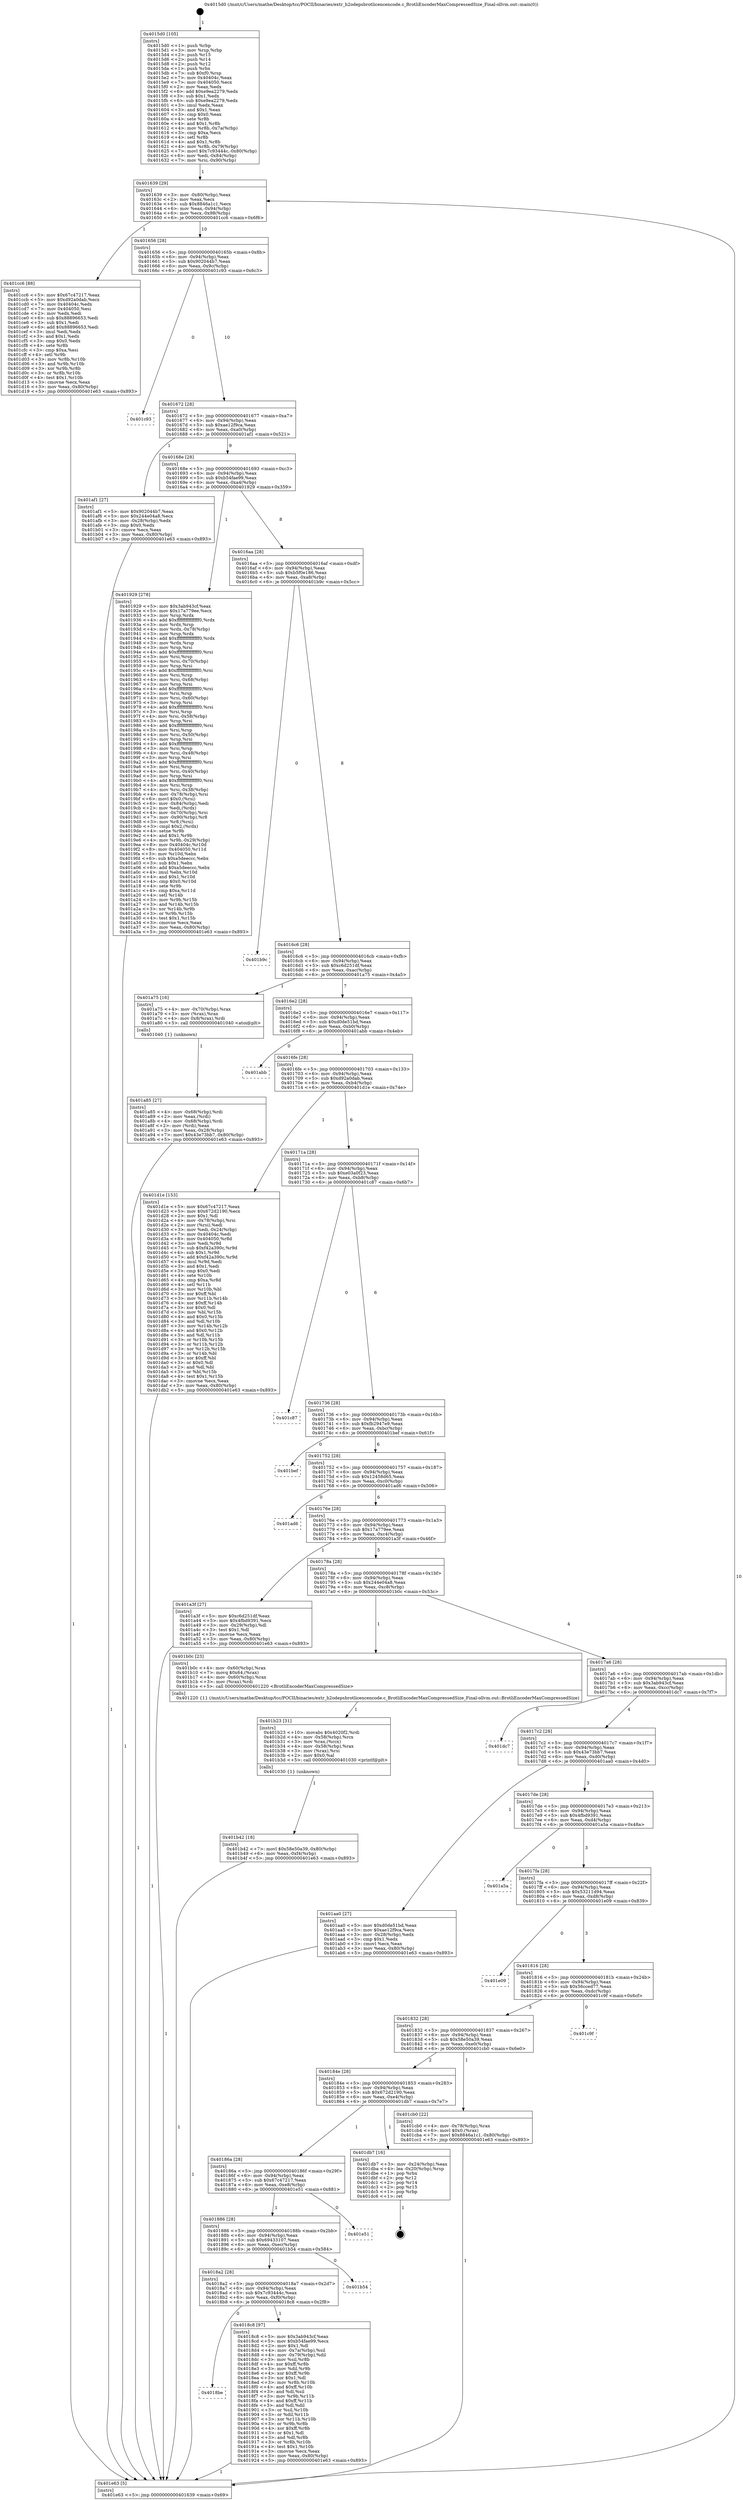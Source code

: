 digraph "0x4015d0" {
  label = "0x4015d0 (/mnt/c/Users/mathe/Desktop/tcc/POCII/binaries/extr_h2odepsbrotlicencencode.c_BrotliEncoderMaxCompressedSize_Final-ollvm.out::main(0))"
  labelloc = "t"
  node[shape=record]

  Entry [label="",width=0.3,height=0.3,shape=circle,fillcolor=black,style=filled]
  "0x401639" [label="{
     0x401639 [29]\l
     | [instrs]\l
     &nbsp;&nbsp;0x401639 \<+3\>: mov -0x80(%rbp),%eax\l
     &nbsp;&nbsp;0x40163c \<+2\>: mov %eax,%ecx\l
     &nbsp;&nbsp;0x40163e \<+6\>: sub $0x8846a1c1,%ecx\l
     &nbsp;&nbsp;0x401644 \<+6\>: mov %eax,-0x94(%rbp)\l
     &nbsp;&nbsp;0x40164a \<+6\>: mov %ecx,-0x98(%rbp)\l
     &nbsp;&nbsp;0x401650 \<+6\>: je 0000000000401cc6 \<main+0x6f6\>\l
  }"]
  "0x401cc6" [label="{
     0x401cc6 [88]\l
     | [instrs]\l
     &nbsp;&nbsp;0x401cc6 \<+5\>: mov $0x67c47217,%eax\l
     &nbsp;&nbsp;0x401ccb \<+5\>: mov $0xd92a0dab,%ecx\l
     &nbsp;&nbsp;0x401cd0 \<+7\>: mov 0x40404c,%edx\l
     &nbsp;&nbsp;0x401cd7 \<+7\>: mov 0x404050,%esi\l
     &nbsp;&nbsp;0x401cde \<+2\>: mov %edx,%edi\l
     &nbsp;&nbsp;0x401ce0 \<+6\>: sub $0x88896653,%edi\l
     &nbsp;&nbsp;0x401ce6 \<+3\>: sub $0x1,%edi\l
     &nbsp;&nbsp;0x401ce9 \<+6\>: add $0x88896653,%edi\l
     &nbsp;&nbsp;0x401cef \<+3\>: imul %edi,%edx\l
     &nbsp;&nbsp;0x401cf2 \<+3\>: and $0x1,%edx\l
     &nbsp;&nbsp;0x401cf5 \<+3\>: cmp $0x0,%edx\l
     &nbsp;&nbsp;0x401cf8 \<+4\>: sete %r8b\l
     &nbsp;&nbsp;0x401cfc \<+3\>: cmp $0xa,%esi\l
     &nbsp;&nbsp;0x401cff \<+4\>: setl %r9b\l
     &nbsp;&nbsp;0x401d03 \<+3\>: mov %r8b,%r10b\l
     &nbsp;&nbsp;0x401d06 \<+3\>: and %r9b,%r10b\l
     &nbsp;&nbsp;0x401d09 \<+3\>: xor %r9b,%r8b\l
     &nbsp;&nbsp;0x401d0c \<+3\>: or %r8b,%r10b\l
     &nbsp;&nbsp;0x401d0f \<+4\>: test $0x1,%r10b\l
     &nbsp;&nbsp;0x401d13 \<+3\>: cmovne %ecx,%eax\l
     &nbsp;&nbsp;0x401d16 \<+3\>: mov %eax,-0x80(%rbp)\l
     &nbsp;&nbsp;0x401d19 \<+5\>: jmp 0000000000401e63 \<main+0x893\>\l
  }"]
  "0x401656" [label="{
     0x401656 [28]\l
     | [instrs]\l
     &nbsp;&nbsp;0x401656 \<+5\>: jmp 000000000040165b \<main+0x8b\>\l
     &nbsp;&nbsp;0x40165b \<+6\>: mov -0x94(%rbp),%eax\l
     &nbsp;&nbsp;0x401661 \<+5\>: sub $0x902044b7,%eax\l
     &nbsp;&nbsp;0x401666 \<+6\>: mov %eax,-0x9c(%rbp)\l
     &nbsp;&nbsp;0x40166c \<+6\>: je 0000000000401c93 \<main+0x6c3\>\l
  }"]
  Exit [label="",width=0.3,height=0.3,shape=circle,fillcolor=black,style=filled,peripheries=2]
  "0x401c93" [label="{
     0x401c93\l
  }", style=dashed]
  "0x401672" [label="{
     0x401672 [28]\l
     | [instrs]\l
     &nbsp;&nbsp;0x401672 \<+5\>: jmp 0000000000401677 \<main+0xa7\>\l
     &nbsp;&nbsp;0x401677 \<+6\>: mov -0x94(%rbp),%eax\l
     &nbsp;&nbsp;0x40167d \<+5\>: sub $0xae12f9ca,%eax\l
     &nbsp;&nbsp;0x401682 \<+6\>: mov %eax,-0xa0(%rbp)\l
     &nbsp;&nbsp;0x401688 \<+6\>: je 0000000000401af1 \<main+0x521\>\l
  }"]
  "0x401b42" [label="{
     0x401b42 [18]\l
     | [instrs]\l
     &nbsp;&nbsp;0x401b42 \<+7\>: movl $0x58e50a39,-0x80(%rbp)\l
     &nbsp;&nbsp;0x401b49 \<+6\>: mov %eax,-0xf4(%rbp)\l
     &nbsp;&nbsp;0x401b4f \<+5\>: jmp 0000000000401e63 \<main+0x893\>\l
  }"]
  "0x401af1" [label="{
     0x401af1 [27]\l
     | [instrs]\l
     &nbsp;&nbsp;0x401af1 \<+5\>: mov $0x902044b7,%eax\l
     &nbsp;&nbsp;0x401af6 \<+5\>: mov $0x244e04a8,%ecx\l
     &nbsp;&nbsp;0x401afb \<+3\>: mov -0x28(%rbp),%edx\l
     &nbsp;&nbsp;0x401afe \<+3\>: cmp $0x0,%edx\l
     &nbsp;&nbsp;0x401b01 \<+3\>: cmove %ecx,%eax\l
     &nbsp;&nbsp;0x401b04 \<+3\>: mov %eax,-0x80(%rbp)\l
     &nbsp;&nbsp;0x401b07 \<+5\>: jmp 0000000000401e63 \<main+0x893\>\l
  }"]
  "0x40168e" [label="{
     0x40168e [28]\l
     | [instrs]\l
     &nbsp;&nbsp;0x40168e \<+5\>: jmp 0000000000401693 \<main+0xc3\>\l
     &nbsp;&nbsp;0x401693 \<+6\>: mov -0x94(%rbp),%eax\l
     &nbsp;&nbsp;0x401699 \<+5\>: sub $0xb54fae99,%eax\l
     &nbsp;&nbsp;0x40169e \<+6\>: mov %eax,-0xa4(%rbp)\l
     &nbsp;&nbsp;0x4016a4 \<+6\>: je 0000000000401929 \<main+0x359\>\l
  }"]
  "0x401b23" [label="{
     0x401b23 [31]\l
     | [instrs]\l
     &nbsp;&nbsp;0x401b23 \<+10\>: movabs $0x4020f2,%rdi\l
     &nbsp;&nbsp;0x401b2d \<+4\>: mov -0x58(%rbp),%rcx\l
     &nbsp;&nbsp;0x401b31 \<+3\>: mov %rax,(%rcx)\l
     &nbsp;&nbsp;0x401b34 \<+4\>: mov -0x58(%rbp),%rax\l
     &nbsp;&nbsp;0x401b38 \<+3\>: mov (%rax),%rsi\l
     &nbsp;&nbsp;0x401b3b \<+2\>: mov $0x0,%al\l
     &nbsp;&nbsp;0x401b3d \<+5\>: call 0000000000401030 \<printf@plt\>\l
     | [calls]\l
     &nbsp;&nbsp;0x401030 \{1\} (unknown)\l
  }"]
  "0x401929" [label="{
     0x401929 [278]\l
     | [instrs]\l
     &nbsp;&nbsp;0x401929 \<+5\>: mov $0x3ab943cf,%eax\l
     &nbsp;&nbsp;0x40192e \<+5\>: mov $0x17a779ee,%ecx\l
     &nbsp;&nbsp;0x401933 \<+3\>: mov %rsp,%rdx\l
     &nbsp;&nbsp;0x401936 \<+4\>: add $0xfffffffffffffff0,%rdx\l
     &nbsp;&nbsp;0x40193a \<+3\>: mov %rdx,%rsp\l
     &nbsp;&nbsp;0x40193d \<+4\>: mov %rdx,-0x78(%rbp)\l
     &nbsp;&nbsp;0x401941 \<+3\>: mov %rsp,%rdx\l
     &nbsp;&nbsp;0x401944 \<+4\>: add $0xfffffffffffffff0,%rdx\l
     &nbsp;&nbsp;0x401948 \<+3\>: mov %rdx,%rsp\l
     &nbsp;&nbsp;0x40194b \<+3\>: mov %rsp,%rsi\l
     &nbsp;&nbsp;0x40194e \<+4\>: add $0xfffffffffffffff0,%rsi\l
     &nbsp;&nbsp;0x401952 \<+3\>: mov %rsi,%rsp\l
     &nbsp;&nbsp;0x401955 \<+4\>: mov %rsi,-0x70(%rbp)\l
     &nbsp;&nbsp;0x401959 \<+3\>: mov %rsp,%rsi\l
     &nbsp;&nbsp;0x40195c \<+4\>: add $0xfffffffffffffff0,%rsi\l
     &nbsp;&nbsp;0x401960 \<+3\>: mov %rsi,%rsp\l
     &nbsp;&nbsp;0x401963 \<+4\>: mov %rsi,-0x68(%rbp)\l
     &nbsp;&nbsp;0x401967 \<+3\>: mov %rsp,%rsi\l
     &nbsp;&nbsp;0x40196a \<+4\>: add $0xfffffffffffffff0,%rsi\l
     &nbsp;&nbsp;0x40196e \<+3\>: mov %rsi,%rsp\l
     &nbsp;&nbsp;0x401971 \<+4\>: mov %rsi,-0x60(%rbp)\l
     &nbsp;&nbsp;0x401975 \<+3\>: mov %rsp,%rsi\l
     &nbsp;&nbsp;0x401978 \<+4\>: add $0xfffffffffffffff0,%rsi\l
     &nbsp;&nbsp;0x40197c \<+3\>: mov %rsi,%rsp\l
     &nbsp;&nbsp;0x40197f \<+4\>: mov %rsi,-0x58(%rbp)\l
     &nbsp;&nbsp;0x401983 \<+3\>: mov %rsp,%rsi\l
     &nbsp;&nbsp;0x401986 \<+4\>: add $0xfffffffffffffff0,%rsi\l
     &nbsp;&nbsp;0x40198a \<+3\>: mov %rsi,%rsp\l
     &nbsp;&nbsp;0x40198d \<+4\>: mov %rsi,-0x50(%rbp)\l
     &nbsp;&nbsp;0x401991 \<+3\>: mov %rsp,%rsi\l
     &nbsp;&nbsp;0x401994 \<+4\>: add $0xfffffffffffffff0,%rsi\l
     &nbsp;&nbsp;0x401998 \<+3\>: mov %rsi,%rsp\l
     &nbsp;&nbsp;0x40199b \<+4\>: mov %rsi,-0x48(%rbp)\l
     &nbsp;&nbsp;0x40199f \<+3\>: mov %rsp,%rsi\l
     &nbsp;&nbsp;0x4019a2 \<+4\>: add $0xfffffffffffffff0,%rsi\l
     &nbsp;&nbsp;0x4019a6 \<+3\>: mov %rsi,%rsp\l
     &nbsp;&nbsp;0x4019a9 \<+4\>: mov %rsi,-0x40(%rbp)\l
     &nbsp;&nbsp;0x4019ad \<+3\>: mov %rsp,%rsi\l
     &nbsp;&nbsp;0x4019b0 \<+4\>: add $0xfffffffffffffff0,%rsi\l
     &nbsp;&nbsp;0x4019b4 \<+3\>: mov %rsi,%rsp\l
     &nbsp;&nbsp;0x4019b7 \<+4\>: mov %rsi,-0x38(%rbp)\l
     &nbsp;&nbsp;0x4019bb \<+4\>: mov -0x78(%rbp),%rsi\l
     &nbsp;&nbsp;0x4019bf \<+6\>: movl $0x0,(%rsi)\l
     &nbsp;&nbsp;0x4019c5 \<+6\>: mov -0x84(%rbp),%edi\l
     &nbsp;&nbsp;0x4019cb \<+2\>: mov %edi,(%rdx)\l
     &nbsp;&nbsp;0x4019cd \<+4\>: mov -0x70(%rbp),%rsi\l
     &nbsp;&nbsp;0x4019d1 \<+7\>: mov -0x90(%rbp),%r8\l
     &nbsp;&nbsp;0x4019d8 \<+3\>: mov %r8,(%rsi)\l
     &nbsp;&nbsp;0x4019db \<+3\>: cmpl $0x2,(%rdx)\l
     &nbsp;&nbsp;0x4019de \<+4\>: setne %r9b\l
     &nbsp;&nbsp;0x4019e2 \<+4\>: and $0x1,%r9b\l
     &nbsp;&nbsp;0x4019e6 \<+4\>: mov %r9b,-0x29(%rbp)\l
     &nbsp;&nbsp;0x4019ea \<+8\>: mov 0x40404c,%r10d\l
     &nbsp;&nbsp;0x4019f2 \<+8\>: mov 0x404050,%r11d\l
     &nbsp;&nbsp;0x4019fa \<+3\>: mov %r10d,%ebx\l
     &nbsp;&nbsp;0x4019fd \<+6\>: sub $0xa5deeccc,%ebx\l
     &nbsp;&nbsp;0x401a03 \<+3\>: sub $0x1,%ebx\l
     &nbsp;&nbsp;0x401a06 \<+6\>: add $0xa5deeccc,%ebx\l
     &nbsp;&nbsp;0x401a0c \<+4\>: imul %ebx,%r10d\l
     &nbsp;&nbsp;0x401a10 \<+4\>: and $0x1,%r10d\l
     &nbsp;&nbsp;0x401a14 \<+4\>: cmp $0x0,%r10d\l
     &nbsp;&nbsp;0x401a18 \<+4\>: sete %r9b\l
     &nbsp;&nbsp;0x401a1c \<+4\>: cmp $0xa,%r11d\l
     &nbsp;&nbsp;0x401a20 \<+4\>: setl %r14b\l
     &nbsp;&nbsp;0x401a24 \<+3\>: mov %r9b,%r15b\l
     &nbsp;&nbsp;0x401a27 \<+3\>: and %r14b,%r15b\l
     &nbsp;&nbsp;0x401a2a \<+3\>: xor %r14b,%r9b\l
     &nbsp;&nbsp;0x401a2d \<+3\>: or %r9b,%r15b\l
     &nbsp;&nbsp;0x401a30 \<+4\>: test $0x1,%r15b\l
     &nbsp;&nbsp;0x401a34 \<+3\>: cmovne %ecx,%eax\l
     &nbsp;&nbsp;0x401a37 \<+3\>: mov %eax,-0x80(%rbp)\l
     &nbsp;&nbsp;0x401a3a \<+5\>: jmp 0000000000401e63 \<main+0x893\>\l
  }"]
  "0x4016aa" [label="{
     0x4016aa [28]\l
     | [instrs]\l
     &nbsp;&nbsp;0x4016aa \<+5\>: jmp 00000000004016af \<main+0xdf\>\l
     &nbsp;&nbsp;0x4016af \<+6\>: mov -0x94(%rbp),%eax\l
     &nbsp;&nbsp;0x4016b5 \<+5\>: sub $0xb5f0e186,%eax\l
     &nbsp;&nbsp;0x4016ba \<+6\>: mov %eax,-0xa8(%rbp)\l
     &nbsp;&nbsp;0x4016c0 \<+6\>: je 0000000000401b9c \<main+0x5cc\>\l
  }"]
  "0x401a85" [label="{
     0x401a85 [27]\l
     | [instrs]\l
     &nbsp;&nbsp;0x401a85 \<+4\>: mov -0x68(%rbp),%rdi\l
     &nbsp;&nbsp;0x401a89 \<+2\>: mov %eax,(%rdi)\l
     &nbsp;&nbsp;0x401a8b \<+4\>: mov -0x68(%rbp),%rdi\l
     &nbsp;&nbsp;0x401a8f \<+2\>: mov (%rdi),%eax\l
     &nbsp;&nbsp;0x401a91 \<+3\>: mov %eax,-0x28(%rbp)\l
     &nbsp;&nbsp;0x401a94 \<+7\>: movl $0x43e73bb7,-0x80(%rbp)\l
     &nbsp;&nbsp;0x401a9b \<+5\>: jmp 0000000000401e63 \<main+0x893\>\l
  }"]
  "0x401b9c" [label="{
     0x401b9c\l
  }", style=dashed]
  "0x4016c6" [label="{
     0x4016c6 [28]\l
     | [instrs]\l
     &nbsp;&nbsp;0x4016c6 \<+5\>: jmp 00000000004016cb \<main+0xfb\>\l
     &nbsp;&nbsp;0x4016cb \<+6\>: mov -0x94(%rbp),%eax\l
     &nbsp;&nbsp;0x4016d1 \<+5\>: sub $0xc6d251df,%eax\l
     &nbsp;&nbsp;0x4016d6 \<+6\>: mov %eax,-0xac(%rbp)\l
     &nbsp;&nbsp;0x4016dc \<+6\>: je 0000000000401a75 \<main+0x4a5\>\l
  }"]
  "0x4015d0" [label="{
     0x4015d0 [105]\l
     | [instrs]\l
     &nbsp;&nbsp;0x4015d0 \<+1\>: push %rbp\l
     &nbsp;&nbsp;0x4015d1 \<+3\>: mov %rsp,%rbp\l
     &nbsp;&nbsp;0x4015d4 \<+2\>: push %r15\l
     &nbsp;&nbsp;0x4015d6 \<+2\>: push %r14\l
     &nbsp;&nbsp;0x4015d8 \<+2\>: push %r12\l
     &nbsp;&nbsp;0x4015da \<+1\>: push %rbx\l
     &nbsp;&nbsp;0x4015db \<+7\>: sub $0xf0,%rsp\l
     &nbsp;&nbsp;0x4015e2 \<+7\>: mov 0x40404c,%eax\l
     &nbsp;&nbsp;0x4015e9 \<+7\>: mov 0x404050,%ecx\l
     &nbsp;&nbsp;0x4015f0 \<+2\>: mov %eax,%edx\l
     &nbsp;&nbsp;0x4015f2 \<+6\>: add $0xe9ea2279,%edx\l
     &nbsp;&nbsp;0x4015f8 \<+3\>: sub $0x1,%edx\l
     &nbsp;&nbsp;0x4015fb \<+6\>: sub $0xe9ea2279,%edx\l
     &nbsp;&nbsp;0x401601 \<+3\>: imul %edx,%eax\l
     &nbsp;&nbsp;0x401604 \<+3\>: and $0x1,%eax\l
     &nbsp;&nbsp;0x401607 \<+3\>: cmp $0x0,%eax\l
     &nbsp;&nbsp;0x40160a \<+4\>: sete %r8b\l
     &nbsp;&nbsp;0x40160e \<+4\>: and $0x1,%r8b\l
     &nbsp;&nbsp;0x401612 \<+4\>: mov %r8b,-0x7a(%rbp)\l
     &nbsp;&nbsp;0x401616 \<+3\>: cmp $0xa,%ecx\l
     &nbsp;&nbsp;0x401619 \<+4\>: setl %r8b\l
     &nbsp;&nbsp;0x40161d \<+4\>: and $0x1,%r8b\l
     &nbsp;&nbsp;0x401621 \<+4\>: mov %r8b,-0x79(%rbp)\l
     &nbsp;&nbsp;0x401625 \<+7\>: movl $0x7c93444c,-0x80(%rbp)\l
     &nbsp;&nbsp;0x40162c \<+6\>: mov %edi,-0x84(%rbp)\l
     &nbsp;&nbsp;0x401632 \<+7\>: mov %rsi,-0x90(%rbp)\l
  }"]
  "0x401a75" [label="{
     0x401a75 [16]\l
     | [instrs]\l
     &nbsp;&nbsp;0x401a75 \<+4\>: mov -0x70(%rbp),%rax\l
     &nbsp;&nbsp;0x401a79 \<+3\>: mov (%rax),%rax\l
     &nbsp;&nbsp;0x401a7c \<+4\>: mov 0x8(%rax),%rdi\l
     &nbsp;&nbsp;0x401a80 \<+5\>: call 0000000000401040 \<atoi@plt\>\l
     | [calls]\l
     &nbsp;&nbsp;0x401040 \{1\} (unknown)\l
  }"]
  "0x4016e2" [label="{
     0x4016e2 [28]\l
     | [instrs]\l
     &nbsp;&nbsp;0x4016e2 \<+5\>: jmp 00000000004016e7 \<main+0x117\>\l
     &nbsp;&nbsp;0x4016e7 \<+6\>: mov -0x94(%rbp),%eax\l
     &nbsp;&nbsp;0x4016ed \<+5\>: sub $0xd0de51bd,%eax\l
     &nbsp;&nbsp;0x4016f2 \<+6\>: mov %eax,-0xb0(%rbp)\l
     &nbsp;&nbsp;0x4016f8 \<+6\>: je 0000000000401abb \<main+0x4eb\>\l
  }"]
  "0x401e63" [label="{
     0x401e63 [5]\l
     | [instrs]\l
     &nbsp;&nbsp;0x401e63 \<+5\>: jmp 0000000000401639 \<main+0x69\>\l
  }"]
  "0x401abb" [label="{
     0x401abb\l
  }", style=dashed]
  "0x4016fe" [label="{
     0x4016fe [28]\l
     | [instrs]\l
     &nbsp;&nbsp;0x4016fe \<+5\>: jmp 0000000000401703 \<main+0x133\>\l
     &nbsp;&nbsp;0x401703 \<+6\>: mov -0x94(%rbp),%eax\l
     &nbsp;&nbsp;0x401709 \<+5\>: sub $0xd92a0dab,%eax\l
     &nbsp;&nbsp;0x40170e \<+6\>: mov %eax,-0xb4(%rbp)\l
     &nbsp;&nbsp;0x401714 \<+6\>: je 0000000000401d1e \<main+0x74e\>\l
  }"]
  "0x4018be" [label="{
     0x4018be\l
  }", style=dashed]
  "0x401d1e" [label="{
     0x401d1e [153]\l
     | [instrs]\l
     &nbsp;&nbsp;0x401d1e \<+5\>: mov $0x67c47217,%eax\l
     &nbsp;&nbsp;0x401d23 \<+5\>: mov $0x672d2190,%ecx\l
     &nbsp;&nbsp;0x401d28 \<+2\>: mov $0x1,%dl\l
     &nbsp;&nbsp;0x401d2a \<+4\>: mov -0x78(%rbp),%rsi\l
     &nbsp;&nbsp;0x401d2e \<+2\>: mov (%rsi),%edi\l
     &nbsp;&nbsp;0x401d30 \<+3\>: mov %edi,-0x24(%rbp)\l
     &nbsp;&nbsp;0x401d33 \<+7\>: mov 0x40404c,%edi\l
     &nbsp;&nbsp;0x401d3a \<+8\>: mov 0x404050,%r8d\l
     &nbsp;&nbsp;0x401d42 \<+3\>: mov %edi,%r9d\l
     &nbsp;&nbsp;0x401d45 \<+7\>: sub $0xf42a390c,%r9d\l
     &nbsp;&nbsp;0x401d4c \<+4\>: sub $0x1,%r9d\l
     &nbsp;&nbsp;0x401d50 \<+7\>: add $0xf42a390c,%r9d\l
     &nbsp;&nbsp;0x401d57 \<+4\>: imul %r9d,%edi\l
     &nbsp;&nbsp;0x401d5b \<+3\>: and $0x1,%edi\l
     &nbsp;&nbsp;0x401d5e \<+3\>: cmp $0x0,%edi\l
     &nbsp;&nbsp;0x401d61 \<+4\>: sete %r10b\l
     &nbsp;&nbsp;0x401d65 \<+4\>: cmp $0xa,%r8d\l
     &nbsp;&nbsp;0x401d69 \<+4\>: setl %r11b\l
     &nbsp;&nbsp;0x401d6d \<+3\>: mov %r10b,%bl\l
     &nbsp;&nbsp;0x401d70 \<+3\>: xor $0xff,%bl\l
     &nbsp;&nbsp;0x401d73 \<+3\>: mov %r11b,%r14b\l
     &nbsp;&nbsp;0x401d76 \<+4\>: xor $0xff,%r14b\l
     &nbsp;&nbsp;0x401d7a \<+3\>: xor $0x0,%dl\l
     &nbsp;&nbsp;0x401d7d \<+3\>: mov %bl,%r15b\l
     &nbsp;&nbsp;0x401d80 \<+4\>: and $0x0,%r15b\l
     &nbsp;&nbsp;0x401d84 \<+3\>: and %dl,%r10b\l
     &nbsp;&nbsp;0x401d87 \<+3\>: mov %r14b,%r12b\l
     &nbsp;&nbsp;0x401d8a \<+4\>: and $0x0,%r12b\l
     &nbsp;&nbsp;0x401d8e \<+3\>: and %dl,%r11b\l
     &nbsp;&nbsp;0x401d91 \<+3\>: or %r10b,%r15b\l
     &nbsp;&nbsp;0x401d94 \<+3\>: or %r11b,%r12b\l
     &nbsp;&nbsp;0x401d97 \<+3\>: xor %r12b,%r15b\l
     &nbsp;&nbsp;0x401d9a \<+3\>: or %r14b,%bl\l
     &nbsp;&nbsp;0x401d9d \<+3\>: xor $0xff,%bl\l
     &nbsp;&nbsp;0x401da0 \<+3\>: or $0x0,%dl\l
     &nbsp;&nbsp;0x401da3 \<+2\>: and %dl,%bl\l
     &nbsp;&nbsp;0x401da5 \<+3\>: or %bl,%r15b\l
     &nbsp;&nbsp;0x401da8 \<+4\>: test $0x1,%r15b\l
     &nbsp;&nbsp;0x401dac \<+3\>: cmovne %ecx,%eax\l
     &nbsp;&nbsp;0x401daf \<+3\>: mov %eax,-0x80(%rbp)\l
     &nbsp;&nbsp;0x401db2 \<+5\>: jmp 0000000000401e63 \<main+0x893\>\l
  }"]
  "0x40171a" [label="{
     0x40171a [28]\l
     | [instrs]\l
     &nbsp;&nbsp;0x40171a \<+5\>: jmp 000000000040171f \<main+0x14f\>\l
     &nbsp;&nbsp;0x40171f \<+6\>: mov -0x94(%rbp),%eax\l
     &nbsp;&nbsp;0x401725 \<+5\>: sub $0xe03a0f23,%eax\l
     &nbsp;&nbsp;0x40172a \<+6\>: mov %eax,-0xb8(%rbp)\l
     &nbsp;&nbsp;0x401730 \<+6\>: je 0000000000401c87 \<main+0x6b7\>\l
  }"]
  "0x4018c8" [label="{
     0x4018c8 [97]\l
     | [instrs]\l
     &nbsp;&nbsp;0x4018c8 \<+5\>: mov $0x3ab943cf,%eax\l
     &nbsp;&nbsp;0x4018cd \<+5\>: mov $0xb54fae99,%ecx\l
     &nbsp;&nbsp;0x4018d2 \<+2\>: mov $0x1,%dl\l
     &nbsp;&nbsp;0x4018d4 \<+4\>: mov -0x7a(%rbp),%sil\l
     &nbsp;&nbsp;0x4018d8 \<+4\>: mov -0x79(%rbp),%dil\l
     &nbsp;&nbsp;0x4018dc \<+3\>: mov %sil,%r8b\l
     &nbsp;&nbsp;0x4018df \<+4\>: xor $0xff,%r8b\l
     &nbsp;&nbsp;0x4018e3 \<+3\>: mov %dil,%r9b\l
     &nbsp;&nbsp;0x4018e6 \<+4\>: xor $0xff,%r9b\l
     &nbsp;&nbsp;0x4018ea \<+3\>: xor $0x1,%dl\l
     &nbsp;&nbsp;0x4018ed \<+3\>: mov %r8b,%r10b\l
     &nbsp;&nbsp;0x4018f0 \<+4\>: and $0xff,%r10b\l
     &nbsp;&nbsp;0x4018f4 \<+3\>: and %dl,%sil\l
     &nbsp;&nbsp;0x4018f7 \<+3\>: mov %r9b,%r11b\l
     &nbsp;&nbsp;0x4018fa \<+4\>: and $0xff,%r11b\l
     &nbsp;&nbsp;0x4018fe \<+3\>: and %dl,%dil\l
     &nbsp;&nbsp;0x401901 \<+3\>: or %sil,%r10b\l
     &nbsp;&nbsp;0x401904 \<+3\>: or %dil,%r11b\l
     &nbsp;&nbsp;0x401907 \<+3\>: xor %r11b,%r10b\l
     &nbsp;&nbsp;0x40190a \<+3\>: or %r9b,%r8b\l
     &nbsp;&nbsp;0x40190d \<+4\>: xor $0xff,%r8b\l
     &nbsp;&nbsp;0x401911 \<+3\>: or $0x1,%dl\l
     &nbsp;&nbsp;0x401914 \<+3\>: and %dl,%r8b\l
     &nbsp;&nbsp;0x401917 \<+3\>: or %r8b,%r10b\l
     &nbsp;&nbsp;0x40191a \<+4\>: test $0x1,%r10b\l
     &nbsp;&nbsp;0x40191e \<+3\>: cmovne %ecx,%eax\l
     &nbsp;&nbsp;0x401921 \<+3\>: mov %eax,-0x80(%rbp)\l
     &nbsp;&nbsp;0x401924 \<+5\>: jmp 0000000000401e63 \<main+0x893\>\l
  }"]
  "0x401c87" [label="{
     0x401c87\l
  }", style=dashed]
  "0x401736" [label="{
     0x401736 [28]\l
     | [instrs]\l
     &nbsp;&nbsp;0x401736 \<+5\>: jmp 000000000040173b \<main+0x16b\>\l
     &nbsp;&nbsp;0x40173b \<+6\>: mov -0x94(%rbp),%eax\l
     &nbsp;&nbsp;0x401741 \<+5\>: sub $0xfb2947e9,%eax\l
     &nbsp;&nbsp;0x401746 \<+6\>: mov %eax,-0xbc(%rbp)\l
     &nbsp;&nbsp;0x40174c \<+6\>: je 0000000000401bef \<main+0x61f\>\l
  }"]
  "0x4018a2" [label="{
     0x4018a2 [28]\l
     | [instrs]\l
     &nbsp;&nbsp;0x4018a2 \<+5\>: jmp 00000000004018a7 \<main+0x2d7\>\l
     &nbsp;&nbsp;0x4018a7 \<+6\>: mov -0x94(%rbp),%eax\l
     &nbsp;&nbsp;0x4018ad \<+5\>: sub $0x7c93444c,%eax\l
     &nbsp;&nbsp;0x4018b2 \<+6\>: mov %eax,-0xf0(%rbp)\l
     &nbsp;&nbsp;0x4018b8 \<+6\>: je 00000000004018c8 \<main+0x2f8\>\l
  }"]
  "0x401bef" [label="{
     0x401bef\l
  }", style=dashed]
  "0x401752" [label="{
     0x401752 [28]\l
     | [instrs]\l
     &nbsp;&nbsp;0x401752 \<+5\>: jmp 0000000000401757 \<main+0x187\>\l
     &nbsp;&nbsp;0x401757 \<+6\>: mov -0x94(%rbp),%eax\l
     &nbsp;&nbsp;0x40175d \<+5\>: sub $0x12458d65,%eax\l
     &nbsp;&nbsp;0x401762 \<+6\>: mov %eax,-0xc0(%rbp)\l
     &nbsp;&nbsp;0x401768 \<+6\>: je 0000000000401ad6 \<main+0x506\>\l
  }"]
  "0x401b54" [label="{
     0x401b54\l
  }", style=dashed]
  "0x401ad6" [label="{
     0x401ad6\l
  }", style=dashed]
  "0x40176e" [label="{
     0x40176e [28]\l
     | [instrs]\l
     &nbsp;&nbsp;0x40176e \<+5\>: jmp 0000000000401773 \<main+0x1a3\>\l
     &nbsp;&nbsp;0x401773 \<+6\>: mov -0x94(%rbp),%eax\l
     &nbsp;&nbsp;0x401779 \<+5\>: sub $0x17a779ee,%eax\l
     &nbsp;&nbsp;0x40177e \<+6\>: mov %eax,-0xc4(%rbp)\l
     &nbsp;&nbsp;0x401784 \<+6\>: je 0000000000401a3f \<main+0x46f\>\l
  }"]
  "0x401886" [label="{
     0x401886 [28]\l
     | [instrs]\l
     &nbsp;&nbsp;0x401886 \<+5\>: jmp 000000000040188b \<main+0x2bb\>\l
     &nbsp;&nbsp;0x40188b \<+6\>: mov -0x94(%rbp),%eax\l
     &nbsp;&nbsp;0x401891 \<+5\>: sub $0x69433107,%eax\l
     &nbsp;&nbsp;0x401896 \<+6\>: mov %eax,-0xec(%rbp)\l
     &nbsp;&nbsp;0x40189c \<+6\>: je 0000000000401b54 \<main+0x584\>\l
  }"]
  "0x401a3f" [label="{
     0x401a3f [27]\l
     | [instrs]\l
     &nbsp;&nbsp;0x401a3f \<+5\>: mov $0xc6d251df,%eax\l
     &nbsp;&nbsp;0x401a44 \<+5\>: mov $0x4fbd9391,%ecx\l
     &nbsp;&nbsp;0x401a49 \<+3\>: mov -0x29(%rbp),%dl\l
     &nbsp;&nbsp;0x401a4c \<+3\>: test $0x1,%dl\l
     &nbsp;&nbsp;0x401a4f \<+3\>: cmovne %ecx,%eax\l
     &nbsp;&nbsp;0x401a52 \<+3\>: mov %eax,-0x80(%rbp)\l
     &nbsp;&nbsp;0x401a55 \<+5\>: jmp 0000000000401e63 \<main+0x893\>\l
  }"]
  "0x40178a" [label="{
     0x40178a [28]\l
     | [instrs]\l
     &nbsp;&nbsp;0x40178a \<+5\>: jmp 000000000040178f \<main+0x1bf\>\l
     &nbsp;&nbsp;0x40178f \<+6\>: mov -0x94(%rbp),%eax\l
     &nbsp;&nbsp;0x401795 \<+5\>: sub $0x244e04a8,%eax\l
     &nbsp;&nbsp;0x40179a \<+6\>: mov %eax,-0xc8(%rbp)\l
     &nbsp;&nbsp;0x4017a0 \<+6\>: je 0000000000401b0c \<main+0x53c\>\l
  }"]
  "0x401e51" [label="{
     0x401e51\l
  }", style=dashed]
  "0x401b0c" [label="{
     0x401b0c [23]\l
     | [instrs]\l
     &nbsp;&nbsp;0x401b0c \<+4\>: mov -0x60(%rbp),%rax\l
     &nbsp;&nbsp;0x401b10 \<+7\>: movq $0x64,(%rax)\l
     &nbsp;&nbsp;0x401b17 \<+4\>: mov -0x60(%rbp),%rax\l
     &nbsp;&nbsp;0x401b1b \<+3\>: mov (%rax),%rdi\l
     &nbsp;&nbsp;0x401b1e \<+5\>: call 0000000000401220 \<BrotliEncoderMaxCompressedSize\>\l
     | [calls]\l
     &nbsp;&nbsp;0x401220 \{1\} (/mnt/c/Users/mathe/Desktop/tcc/POCII/binaries/extr_h2odepsbrotlicencencode.c_BrotliEncoderMaxCompressedSize_Final-ollvm.out::BrotliEncoderMaxCompressedSize)\l
  }"]
  "0x4017a6" [label="{
     0x4017a6 [28]\l
     | [instrs]\l
     &nbsp;&nbsp;0x4017a6 \<+5\>: jmp 00000000004017ab \<main+0x1db\>\l
     &nbsp;&nbsp;0x4017ab \<+6\>: mov -0x94(%rbp),%eax\l
     &nbsp;&nbsp;0x4017b1 \<+5\>: sub $0x3ab943cf,%eax\l
     &nbsp;&nbsp;0x4017b6 \<+6\>: mov %eax,-0xcc(%rbp)\l
     &nbsp;&nbsp;0x4017bc \<+6\>: je 0000000000401dc7 \<main+0x7f7\>\l
  }"]
  "0x40186a" [label="{
     0x40186a [28]\l
     | [instrs]\l
     &nbsp;&nbsp;0x40186a \<+5\>: jmp 000000000040186f \<main+0x29f\>\l
     &nbsp;&nbsp;0x40186f \<+6\>: mov -0x94(%rbp),%eax\l
     &nbsp;&nbsp;0x401875 \<+5\>: sub $0x67c47217,%eax\l
     &nbsp;&nbsp;0x40187a \<+6\>: mov %eax,-0xe8(%rbp)\l
     &nbsp;&nbsp;0x401880 \<+6\>: je 0000000000401e51 \<main+0x881\>\l
  }"]
  "0x401dc7" [label="{
     0x401dc7\l
  }", style=dashed]
  "0x4017c2" [label="{
     0x4017c2 [28]\l
     | [instrs]\l
     &nbsp;&nbsp;0x4017c2 \<+5\>: jmp 00000000004017c7 \<main+0x1f7\>\l
     &nbsp;&nbsp;0x4017c7 \<+6\>: mov -0x94(%rbp),%eax\l
     &nbsp;&nbsp;0x4017cd \<+5\>: sub $0x43e73bb7,%eax\l
     &nbsp;&nbsp;0x4017d2 \<+6\>: mov %eax,-0xd0(%rbp)\l
     &nbsp;&nbsp;0x4017d8 \<+6\>: je 0000000000401aa0 \<main+0x4d0\>\l
  }"]
  "0x401db7" [label="{
     0x401db7 [16]\l
     | [instrs]\l
     &nbsp;&nbsp;0x401db7 \<+3\>: mov -0x24(%rbp),%eax\l
     &nbsp;&nbsp;0x401dba \<+4\>: lea -0x20(%rbp),%rsp\l
     &nbsp;&nbsp;0x401dbe \<+1\>: pop %rbx\l
     &nbsp;&nbsp;0x401dbf \<+2\>: pop %r12\l
     &nbsp;&nbsp;0x401dc1 \<+2\>: pop %r14\l
     &nbsp;&nbsp;0x401dc3 \<+2\>: pop %r15\l
     &nbsp;&nbsp;0x401dc5 \<+1\>: pop %rbp\l
     &nbsp;&nbsp;0x401dc6 \<+1\>: ret\l
  }"]
  "0x401aa0" [label="{
     0x401aa0 [27]\l
     | [instrs]\l
     &nbsp;&nbsp;0x401aa0 \<+5\>: mov $0xd0de51bd,%eax\l
     &nbsp;&nbsp;0x401aa5 \<+5\>: mov $0xae12f9ca,%ecx\l
     &nbsp;&nbsp;0x401aaa \<+3\>: mov -0x28(%rbp),%edx\l
     &nbsp;&nbsp;0x401aad \<+3\>: cmp $0x1,%edx\l
     &nbsp;&nbsp;0x401ab0 \<+3\>: cmovl %ecx,%eax\l
     &nbsp;&nbsp;0x401ab3 \<+3\>: mov %eax,-0x80(%rbp)\l
     &nbsp;&nbsp;0x401ab6 \<+5\>: jmp 0000000000401e63 \<main+0x893\>\l
  }"]
  "0x4017de" [label="{
     0x4017de [28]\l
     | [instrs]\l
     &nbsp;&nbsp;0x4017de \<+5\>: jmp 00000000004017e3 \<main+0x213\>\l
     &nbsp;&nbsp;0x4017e3 \<+6\>: mov -0x94(%rbp),%eax\l
     &nbsp;&nbsp;0x4017e9 \<+5\>: sub $0x4fbd9391,%eax\l
     &nbsp;&nbsp;0x4017ee \<+6\>: mov %eax,-0xd4(%rbp)\l
     &nbsp;&nbsp;0x4017f4 \<+6\>: je 0000000000401a5a \<main+0x48a\>\l
  }"]
  "0x40184e" [label="{
     0x40184e [28]\l
     | [instrs]\l
     &nbsp;&nbsp;0x40184e \<+5\>: jmp 0000000000401853 \<main+0x283\>\l
     &nbsp;&nbsp;0x401853 \<+6\>: mov -0x94(%rbp),%eax\l
     &nbsp;&nbsp;0x401859 \<+5\>: sub $0x672d2190,%eax\l
     &nbsp;&nbsp;0x40185e \<+6\>: mov %eax,-0xe4(%rbp)\l
     &nbsp;&nbsp;0x401864 \<+6\>: je 0000000000401db7 \<main+0x7e7\>\l
  }"]
  "0x401a5a" [label="{
     0x401a5a\l
  }", style=dashed]
  "0x4017fa" [label="{
     0x4017fa [28]\l
     | [instrs]\l
     &nbsp;&nbsp;0x4017fa \<+5\>: jmp 00000000004017ff \<main+0x22f\>\l
     &nbsp;&nbsp;0x4017ff \<+6\>: mov -0x94(%rbp),%eax\l
     &nbsp;&nbsp;0x401805 \<+5\>: sub $0x53211d94,%eax\l
     &nbsp;&nbsp;0x40180a \<+6\>: mov %eax,-0xd8(%rbp)\l
     &nbsp;&nbsp;0x401810 \<+6\>: je 0000000000401e09 \<main+0x839\>\l
  }"]
  "0x401cb0" [label="{
     0x401cb0 [22]\l
     | [instrs]\l
     &nbsp;&nbsp;0x401cb0 \<+4\>: mov -0x78(%rbp),%rax\l
     &nbsp;&nbsp;0x401cb4 \<+6\>: movl $0x0,(%rax)\l
     &nbsp;&nbsp;0x401cba \<+7\>: movl $0x8846a1c1,-0x80(%rbp)\l
     &nbsp;&nbsp;0x401cc1 \<+5\>: jmp 0000000000401e63 \<main+0x893\>\l
  }"]
  "0x401e09" [label="{
     0x401e09\l
  }", style=dashed]
  "0x401816" [label="{
     0x401816 [28]\l
     | [instrs]\l
     &nbsp;&nbsp;0x401816 \<+5\>: jmp 000000000040181b \<main+0x24b\>\l
     &nbsp;&nbsp;0x40181b \<+6\>: mov -0x94(%rbp),%eax\l
     &nbsp;&nbsp;0x401821 \<+5\>: sub $0x56cced77,%eax\l
     &nbsp;&nbsp;0x401826 \<+6\>: mov %eax,-0xdc(%rbp)\l
     &nbsp;&nbsp;0x40182c \<+6\>: je 0000000000401c9f \<main+0x6cf\>\l
  }"]
  "0x401832" [label="{
     0x401832 [28]\l
     | [instrs]\l
     &nbsp;&nbsp;0x401832 \<+5\>: jmp 0000000000401837 \<main+0x267\>\l
     &nbsp;&nbsp;0x401837 \<+6\>: mov -0x94(%rbp),%eax\l
     &nbsp;&nbsp;0x40183d \<+5\>: sub $0x58e50a39,%eax\l
     &nbsp;&nbsp;0x401842 \<+6\>: mov %eax,-0xe0(%rbp)\l
     &nbsp;&nbsp;0x401848 \<+6\>: je 0000000000401cb0 \<main+0x6e0\>\l
  }"]
  "0x401c9f" [label="{
     0x401c9f\l
  }", style=dashed]
  Entry -> "0x4015d0" [label=" 1"]
  "0x401639" -> "0x401cc6" [label=" 1"]
  "0x401639" -> "0x401656" [label=" 10"]
  "0x401db7" -> Exit [label=" 1"]
  "0x401656" -> "0x401c93" [label=" 0"]
  "0x401656" -> "0x401672" [label=" 10"]
  "0x401d1e" -> "0x401e63" [label=" 1"]
  "0x401672" -> "0x401af1" [label=" 1"]
  "0x401672" -> "0x40168e" [label=" 9"]
  "0x401cc6" -> "0x401e63" [label=" 1"]
  "0x40168e" -> "0x401929" [label=" 1"]
  "0x40168e" -> "0x4016aa" [label=" 8"]
  "0x401cb0" -> "0x401e63" [label=" 1"]
  "0x4016aa" -> "0x401b9c" [label=" 0"]
  "0x4016aa" -> "0x4016c6" [label=" 8"]
  "0x401b42" -> "0x401e63" [label=" 1"]
  "0x4016c6" -> "0x401a75" [label=" 1"]
  "0x4016c6" -> "0x4016e2" [label=" 7"]
  "0x401b0c" -> "0x401b23" [label=" 1"]
  "0x4016e2" -> "0x401abb" [label=" 0"]
  "0x4016e2" -> "0x4016fe" [label=" 7"]
  "0x401af1" -> "0x401e63" [label=" 1"]
  "0x4016fe" -> "0x401d1e" [label=" 1"]
  "0x4016fe" -> "0x40171a" [label=" 6"]
  "0x401aa0" -> "0x401e63" [label=" 1"]
  "0x40171a" -> "0x401c87" [label=" 0"]
  "0x40171a" -> "0x401736" [label=" 6"]
  "0x401a85" -> "0x401e63" [label=" 1"]
  "0x401736" -> "0x401bef" [label=" 0"]
  "0x401736" -> "0x401752" [label=" 6"]
  "0x401a3f" -> "0x401e63" [label=" 1"]
  "0x401752" -> "0x401ad6" [label=" 0"]
  "0x401752" -> "0x40176e" [label=" 6"]
  "0x401929" -> "0x401e63" [label=" 1"]
  "0x40176e" -> "0x401a3f" [label=" 1"]
  "0x40176e" -> "0x40178a" [label=" 5"]
  "0x401e63" -> "0x401639" [label=" 10"]
  "0x40178a" -> "0x401b0c" [label=" 1"]
  "0x40178a" -> "0x4017a6" [label=" 4"]
  "0x4015d0" -> "0x401639" [label=" 1"]
  "0x4017a6" -> "0x401dc7" [label=" 0"]
  "0x4017a6" -> "0x4017c2" [label=" 4"]
  "0x4018a2" -> "0x4018be" [label=" 0"]
  "0x4017c2" -> "0x401aa0" [label=" 1"]
  "0x4017c2" -> "0x4017de" [label=" 3"]
  "0x4018a2" -> "0x4018c8" [label=" 1"]
  "0x4017de" -> "0x401a5a" [label=" 0"]
  "0x4017de" -> "0x4017fa" [label=" 3"]
  "0x401886" -> "0x4018a2" [label=" 1"]
  "0x4017fa" -> "0x401e09" [label=" 0"]
  "0x4017fa" -> "0x401816" [label=" 3"]
  "0x401886" -> "0x401b54" [label=" 0"]
  "0x401816" -> "0x401c9f" [label=" 0"]
  "0x401816" -> "0x401832" [label=" 3"]
  "0x401b23" -> "0x401b42" [label=" 1"]
  "0x401832" -> "0x401cb0" [label=" 1"]
  "0x401832" -> "0x40184e" [label=" 2"]
  "0x401a75" -> "0x401a85" [label=" 1"]
  "0x40184e" -> "0x401db7" [label=" 1"]
  "0x40184e" -> "0x40186a" [label=" 1"]
  "0x4018c8" -> "0x401e63" [label=" 1"]
  "0x40186a" -> "0x401e51" [label=" 0"]
  "0x40186a" -> "0x401886" [label=" 1"]
}
